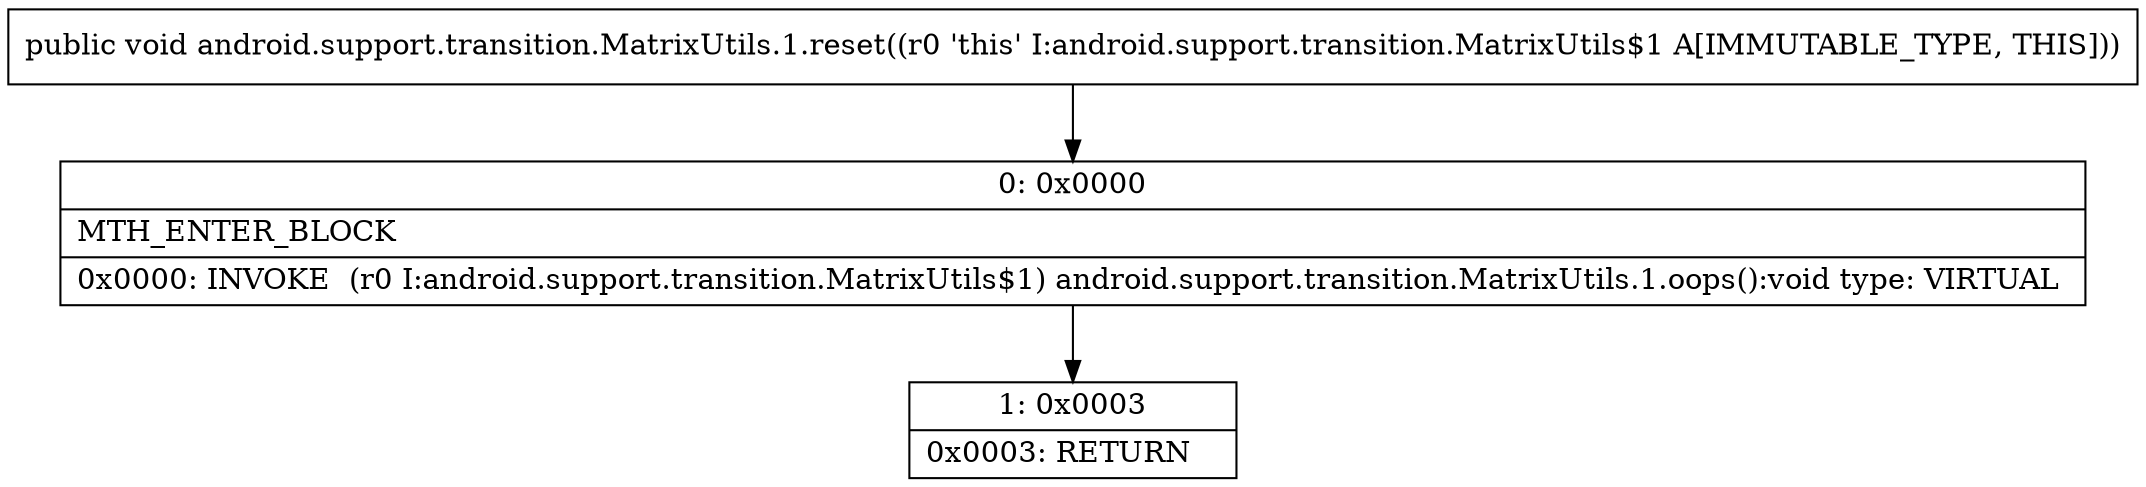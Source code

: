digraph "CFG forandroid.support.transition.MatrixUtils.1.reset()V" {
Node_0 [shape=record,label="{0\:\ 0x0000|MTH_ENTER_BLOCK\l|0x0000: INVOKE  (r0 I:android.support.transition.MatrixUtils$1) android.support.transition.MatrixUtils.1.oops():void type: VIRTUAL \l}"];
Node_1 [shape=record,label="{1\:\ 0x0003|0x0003: RETURN   \l}"];
MethodNode[shape=record,label="{public void android.support.transition.MatrixUtils.1.reset((r0 'this' I:android.support.transition.MatrixUtils$1 A[IMMUTABLE_TYPE, THIS])) }"];
MethodNode -> Node_0;
Node_0 -> Node_1;
}

